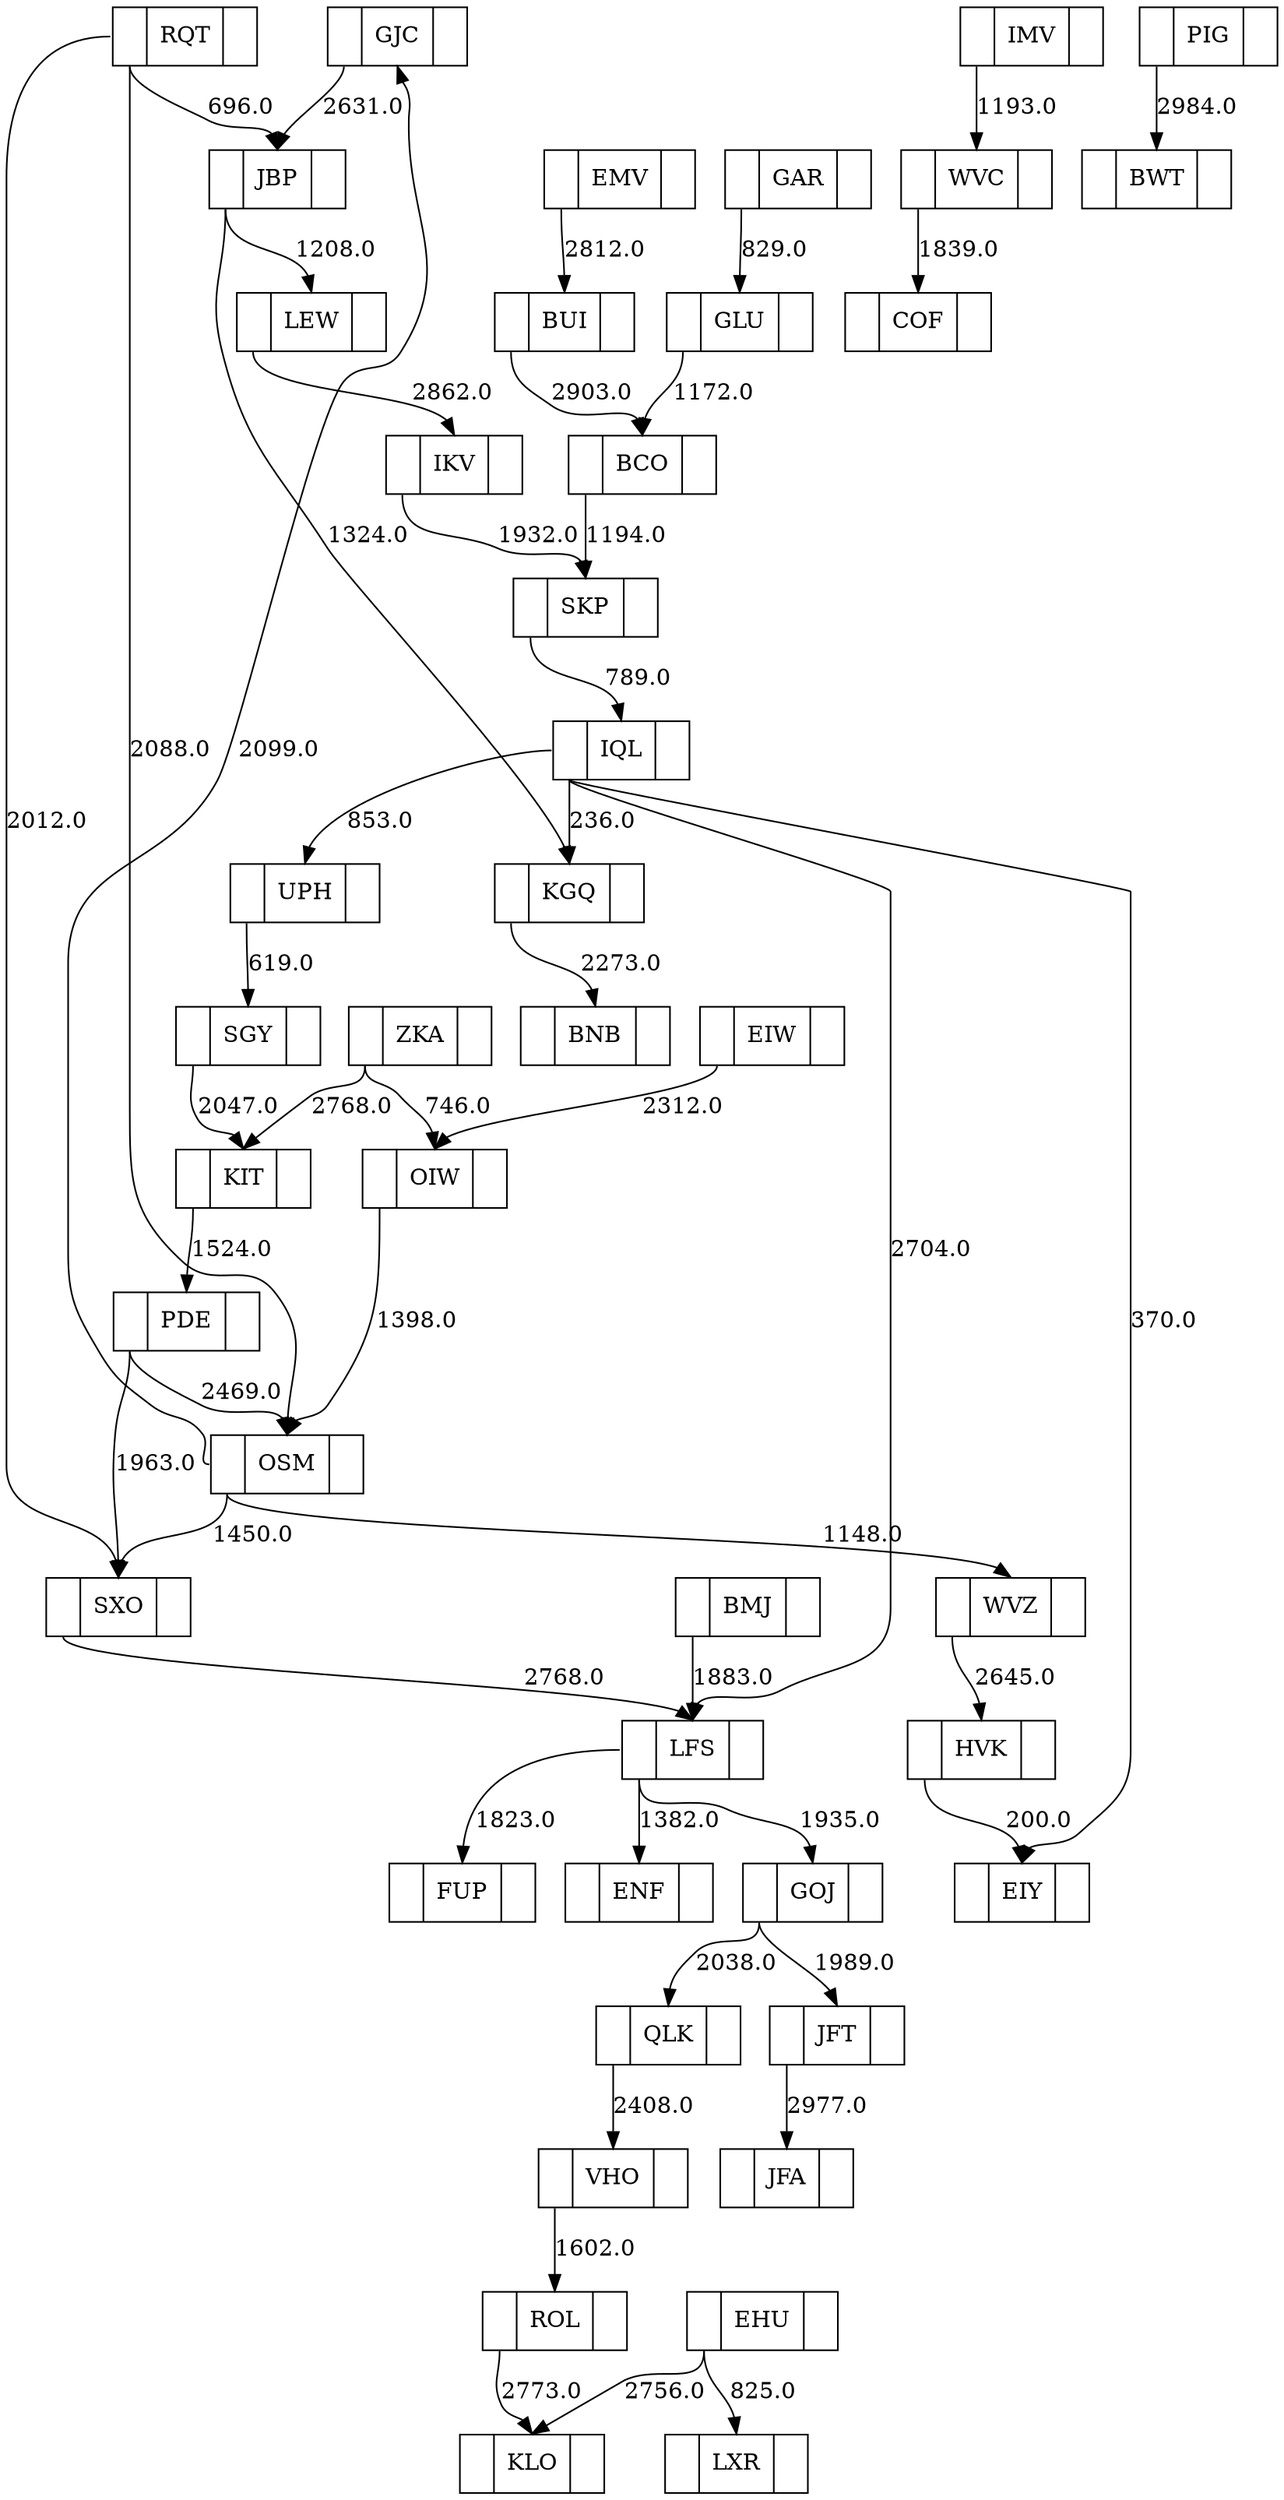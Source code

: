 digraph Heap {
	node [shape=record]

	nodeGJC [label = "<f0> |<f1> GJC|<f2> "]
	nodeGJC:f0 -> nodeJBP:f1 [label="2631.0"]
	nodeSGY [label = "<f0> |<f1> SGY|<f2> "]
	nodeSGY:f0 -> nodeKIT:f1 [label="2047.0"]
	nodeJFA [label = "<f0> |<f1> JFA|<f2> "]
	nodeWVC [label = "<f0> |<f1> WVC|<f2> "]
	nodeWVC:f0 -> nodeCOF:f1 [label="1839.0"]
	nodeLXR [label = "<f0> |<f1> LXR|<f2> "]
	nodeSXO [label = "<f0> |<f1> SXO|<f2> "]
	nodeSXO:f0 -> nodeLFS:f1 [label="2768.0"]
	nodeUPH [label = "<f0> |<f1> UPH|<f2> "]
	nodeUPH:f0 -> nodeSGY:f1 [label="619.0"]
	nodeKLO [label = "<f0> |<f1> KLO|<f2> "]
	nodePDE [label = "<f0> |<f1> PDE|<f2> "]
	nodePDE:f0 -> nodeOSM:f1 [label="2469.0"]
	nodePDE:f0 -> nodeSXO:f1 [label="1963.0"]
	nodeGLU [label = "<f0> |<f1> GLU|<f2> "]
	nodeGLU:f0 -> nodeBCO:f1 [label="1172.0"]
	nodeQLK [label = "<f0> |<f1> QLK|<f2> "]
	nodeQLK:f0 -> nodeVHO:f1 [label="2408.0"]
	nodeEHU [label = "<f0> |<f1> EHU|<f2> "]
	nodeEHU:f0 -> nodeLXR:f1 [label="825.0"]
	nodeEHU:f0 -> nodeKLO:f1 [label="2756.0"]
	nodeBUI [label = "<f0> |<f1> BUI|<f2> "]
	nodeBUI:f0 -> nodeBCO:f1 [label="2903.0"]
	nodeLFS [label = "<f0> |<f1> LFS|<f2> "]
	nodeLFS:f0 -> nodeENF:f1 [label="1382.0"]
	nodeLFS:f0 -> nodeGOJ:f1 [label="1935.0"]
	nodeLFS:f0 -> nodeFUP:f1 [label="1823.0"]
	nodeJBP [label = "<f0> |<f1> JBP|<f2> "]
	nodeJBP:f0 -> nodeKGQ:f1 [label="1324.0"]
	nodeJBP:f0 -> nodeLEW:f1 [label="1208.0"]
	nodeJFT [label = "<f0> |<f1> JFT|<f2> "]
	nodeJFT:f0 -> nodeJFA:f1 [label="2977.0"]
	nodeWVZ [label = "<f0> |<f1> WVZ|<f2> "]
	nodeWVZ:f0 -> nodeHVK:f1 [label="2645.0"]
	nodeCOF [label = "<f0> |<f1> COF|<f2> "]
	nodeVHO [label = "<f0> |<f1> VHO|<f2> "]
	nodeVHO:f0 -> nodeROL:f1 [label="1602.0"]
	nodeBMJ [label = "<f0> |<f1> BMJ|<f2> "]
	nodeBMJ:f0 -> nodeLFS:f1 [label="1883.0"]
	nodeBWT [label = "<f0> |<f1> BWT|<f2> "]
	nodeFUP [label = "<f0> |<f1> FUP|<f2> "]
	nodeGOJ [label = "<f0> |<f1> GOJ|<f2> "]
	nodeGOJ:f0 -> nodeJFT:f1 [label="1989.0"]
	nodeGOJ:f0 -> nodeQLK:f1 [label="2038.0"]
	nodeIQL [label = "<f0> |<f1> IQL|<f2> "]
	nodeIQL:f0 -> nodeLFS:f1 [label="2704.0"]
	nodeIQL:f0 -> nodeEIY:f1 [label="370.0"]
	nodeIQL:f0 -> nodeKGQ:f1 [label="236.0"]
	nodeIQL:f0 -> nodeUPH:f1 [label="853.0"]
	nodeOSM [label = "<f0> |<f1> OSM|<f2> "]
	nodeOSM:f0 -> nodeSXO:f1 [label="1450.0"]
	nodeOSM:f0 -> nodeGJC:f1 [label="2099.0"]
	nodeOSM:f0 -> nodeWVZ:f1 [label="1148.0"]
	nodeROL [label = "<f0> |<f1> ROL|<f2> "]
	nodeROL:f0 -> nodeKLO:f1 [label="2773.0"]
	nodeBCO [label = "<f0> |<f1> BCO|<f2> "]
	nodeBCO:f0 -> nodeSKP:f1 [label="1194.0"]
	nodeEMV [label = "<f0> |<f1> EMV|<f2> "]
	nodeEMV:f0 -> nodeBUI:f1 [label="2812.0"]
	nodePIG [label = "<f0> |<f1> PIG|<f2> "]
	nodePIG:f0 -> nodeBWT:f1 [label="2984.0"]
	nodeZKA [label = "<f0> |<f1> ZKA|<f2> "]
	nodeZKA:f0 -> nodeOIW:f1 [label="746.0"]
	nodeZKA:f0 -> nodeKIT:f1 [label="2768.0"]
	nodeEIW [label = "<f0> |<f1> EIW|<f2> "]
	nodeEIW:f0 -> nodeOIW:f1 [label="2312.0"]
	nodeIMV [label = "<f0> |<f1> IMV|<f2> "]
	nodeIMV:f0 -> nodeWVC:f1 [label="1193.0"]
	nodeKGQ [label = "<f0> |<f1> KGQ|<f2> "]
	nodeKGQ:f0 -> nodeBNB:f1 [label="2273.0"]
	nodeEIY [label = "<f0> |<f1> EIY|<f2> "]
	nodeRQT [label = "<f0> |<f1> RQT|<f2> "]
	nodeRQT:f0 -> nodeJBP:f1 [label="696.0"]
	nodeRQT:f0 -> nodeOSM:f1 [label="2088.0"]
	nodeRQT:f0 -> nodeSXO:f1 [label="2012.0"]
	nodeIKV [label = "<f0> |<f1> IKV|<f2> "]
	nodeIKV:f0 -> nodeSKP:f1 [label="1932.0"]
	nodeBNB [label = "<f0> |<f1> BNB|<f2> "]
	nodeKIT [label = "<f0> |<f1> KIT|<f2> "]
	nodeKIT:f0 -> nodePDE:f1 [label="1524.0"]
	nodeGAR [label = "<f0> |<f1> GAR|<f2> "]
	nodeGAR:f0 -> nodeGLU:f1 [label="829.0"]
	nodeSKP [label = "<f0> |<f1> SKP|<f2> "]
	nodeSKP:f0 -> nodeIQL:f1 [label="789.0"]
	nodeHVK [label = "<f0> |<f1> HVK|<f2> "]
	nodeHVK:f0 -> nodeEIY:f1 [label="200.0"]
	nodeENF [label = "<f0> |<f1> ENF|<f2> "]
	nodeOIW [label = "<f0> |<f1> OIW|<f2> "]
	nodeOIW:f0 -> nodeOSM:f1 [label="1398.0"]
	nodeLEW [label = "<f0> |<f1> LEW|<f2> "]
	nodeLEW:f0 -> nodeIKV:f1 [label="2862.0"]
}
